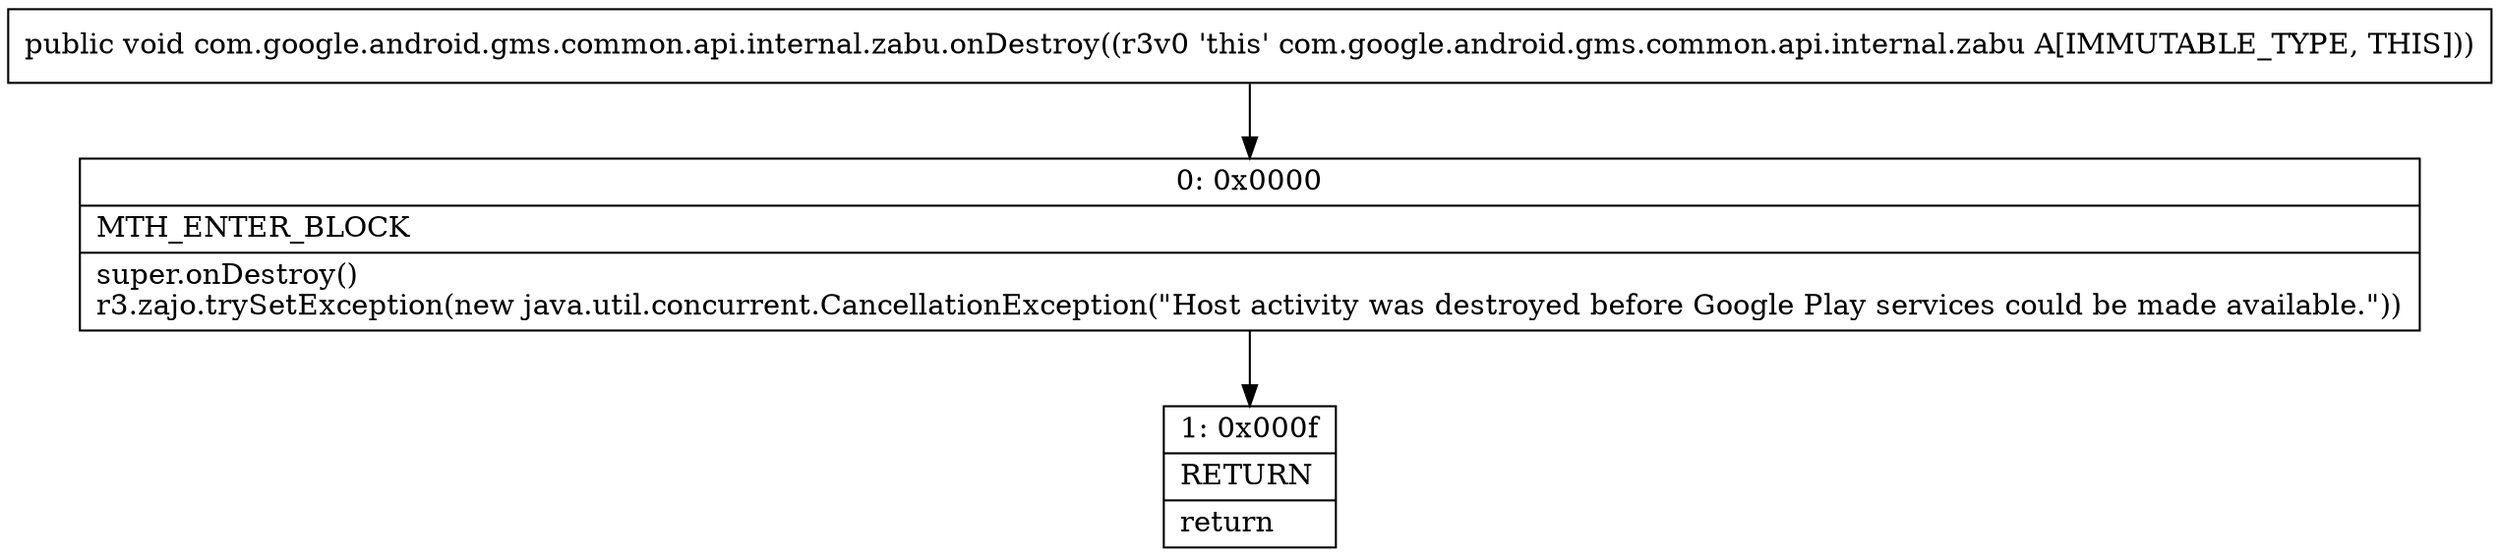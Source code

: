digraph "CFG forcom.google.android.gms.common.api.internal.zabu.onDestroy()V" {
Node_0 [shape=record,label="{0\:\ 0x0000|MTH_ENTER_BLOCK\l|super.onDestroy()\lr3.zajo.trySetException(new java.util.concurrent.CancellationException(\"Host activity was destroyed before Google Play services could be made available.\"))\l}"];
Node_1 [shape=record,label="{1\:\ 0x000f|RETURN\l|return\l}"];
MethodNode[shape=record,label="{public void com.google.android.gms.common.api.internal.zabu.onDestroy((r3v0 'this' com.google.android.gms.common.api.internal.zabu A[IMMUTABLE_TYPE, THIS])) }"];
MethodNode -> Node_0;
Node_0 -> Node_1;
}


